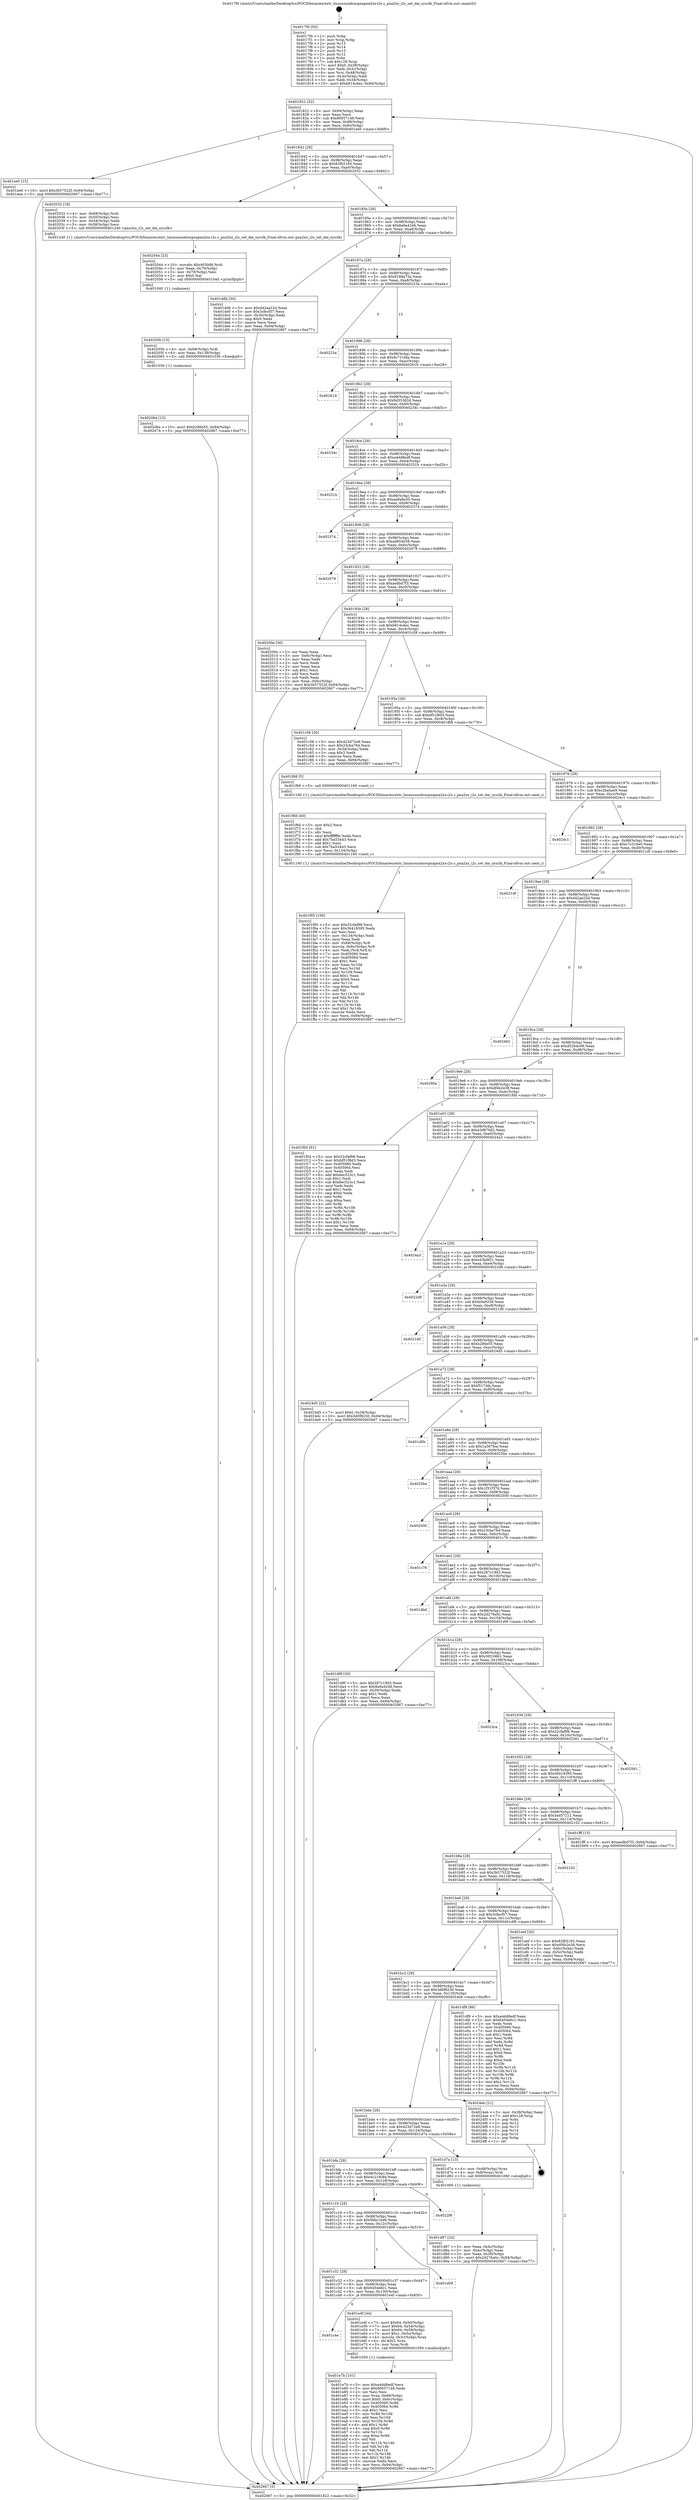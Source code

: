 digraph "0x4017f0" {
  label = "0x4017f0 (/mnt/c/Users/mathe/Desktop/tcc/POCII/binaries/extr_linuxsoundsocpxapxa2xx-i2s.c_pxa2xx_i2s_set_dai_sysclk_Final-ollvm.out::main(0))"
  labelloc = "t"
  node[shape=record]

  Entry [label="",width=0.3,height=0.3,shape=circle,fillcolor=black,style=filled]
  "0x401822" [label="{
     0x401822 [32]\l
     | [instrs]\l
     &nbsp;&nbsp;0x401822 \<+6\>: mov -0x94(%rbp),%eax\l
     &nbsp;&nbsp;0x401828 \<+2\>: mov %eax,%ecx\l
     &nbsp;&nbsp;0x40182a \<+6\>: sub $0x80057148,%ecx\l
     &nbsp;&nbsp;0x401830 \<+6\>: mov %eax,-0x98(%rbp)\l
     &nbsp;&nbsp;0x401836 \<+6\>: mov %ecx,-0x9c(%rbp)\l
     &nbsp;&nbsp;0x40183c \<+6\>: je 0000000000401ee0 \<main+0x6f0\>\l
  }"]
  "0x401ee0" [label="{
     0x401ee0 [15]\l
     | [instrs]\l
     &nbsp;&nbsp;0x401ee0 \<+10\>: movl $0x3b57522f,-0x94(%rbp)\l
     &nbsp;&nbsp;0x401eea \<+5\>: jmp 0000000000402667 \<main+0xe77\>\l
  }"]
  "0x401842" [label="{
     0x401842 [28]\l
     | [instrs]\l
     &nbsp;&nbsp;0x401842 \<+5\>: jmp 0000000000401847 \<main+0x57\>\l
     &nbsp;&nbsp;0x401847 \<+6\>: mov -0x98(%rbp),%eax\l
     &nbsp;&nbsp;0x40184d \<+5\>: sub $0x82fb5165,%eax\l
     &nbsp;&nbsp;0x401852 \<+6\>: mov %eax,-0xa0(%rbp)\l
     &nbsp;&nbsp;0x401858 \<+6\>: je 0000000000402032 \<main+0x842\>\l
  }"]
  Exit [label="",width=0.3,height=0.3,shape=circle,fillcolor=black,style=filled,peripheries=2]
  "0x402032" [label="{
     0x402032 [18]\l
     | [instrs]\l
     &nbsp;&nbsp;0x402032 \<+4\>: mov -0x68(%rbp),%rdi\l
     &nbsp;&nbsp;0x402036 \<+3\>: mov -0x50(%rbp),%esi\l
     &nbsp;&nbsp;0x402039 \<+3\>: mov -0x54(%rbp),%edx\l
     &nbsp;&nbsp;0x40203c \<+3\>: mov -0x58(%rbp),%ecx\l
     &nbsp;&nbsp;0x40203f \<+5\>: call 0000000000401240 \<pxa2xx_i2s_set_dai_sysclk\>\l
     | [calls]\l
     &nbsp;&nbsp;0x401240 \{1\} (/mnt/c/Users/mathe/Desktop/tcc/POCII/binaries/extr_linuxsoundsocpxapxa2xx-i2s.c_pxa2xx_i2s_set_dai_sysclk_Final-ollvm.out::pxa2xx_i2s_set_dai_sysclk)\l
  }"]
  "0x40185e" [label="{
     0x40185e [28]\l
     | [instrs]\l
     &nbsp;&nbsp;0x40185e \<+5\>: jmp 0000000000401863 \<main+0x73\>\l
     &nbsp;&nbsp;0x401863 \<+6\>: mov -0x98(%rbp),%eax\l
     &nbsp;&nbsp;0x401869 \<+5\>: sub $0x8a9a4246,%eax\l
     &nbsp;&nbsp;0x40186e \<+6\>: mov %eax,-0xa4(%rbp)\l
     &nbsp;&nbsp;0x401874 \<+6\>: je 0000000000401ddb \<main+0x5eb\>\l
  }"]
  "0x40206a" [label="{
     0x40206a [15]\l
     | [instrs]\l
     &nbsp;&nbsp;0x40206a \<+10\>: movl $0xb286e55,-0x94(%rbp)\l
     &nbsp;&nbsp;0x402074 \<+5\>: jmp 0000000000402667 \<main+0xe77\>\l
  }"]
  "0x401ddb" [label="{
     0x401ddb [30]\l
     | [instrs]\l
     &nbsp;&nbsp;0x401ddb \<+5\>: mov $0xd42aa22d,%eax\l
     &nbsp;&nbsp;0x401de0 \<+5\>: mov $0x3cfecf57,%ecx\l
     &nbsp;&nbsp;0x401de5 \<+3\>: mov -0x30(%rbp),%edx\l
     &nbsp;&nbsp;0x401de8 \<+3\>: cmp $0x0,%edx\l
     &nbsp;&nbsp;0x401deb \<+3\>: cmove %ecx,%eax\l
     &nbsp;&nbsp;0x401dee \<+6\>: mov %eax,-0x94(%rbp)\l
     &nbsp;&nbsp;0x401df4 \<+5\>: jmp 0000000000402667 \<main+0xe77\>\l
  }"]
  "0x40187a" [label="{
     0x40187a [28]\l
     | [instrs]\l
     &nbsp;&nbsp;0x40187a \<+5\>: jmp 000000000040187f \<main+0x8f\>\l
     &nbsp;&nbsp;0x40187f \<+6\>: mov -0x98(%rbp),%eax\l
     &nbsp;&nbsp;0x401885 \<+5\>: sub $0x9188a73a,%eax\l
     &nbsp;&nbsp;0x40188a \<+6\>: mov %eax,-0xa8(%rbp)\l
     &nbsp;&nbsp;0x401890 \<+6\>: je 000000000040223a \<main+0xa4a\>\l
  }"]
  "0x40205b" [label="{
     0x40205b [15]\l
     | [instrs]\l
     &nbsp;&nbsp;0x40205b \<+4\>: mov -0x68(%rbp),%rdi\l
     &nbsp;&nbsp;0x40205f \<+6\>: mov %eax,-0x138(%rbp)\l
     &nbsp;&nbsp;0x402065 \<+5\>: call 0000000000401030 \<free@plt\>\l
     | [calls]\l
     &nbsp;&nbsp;0x401030 \{1\} (unknown)\l
  }"]
  "0x40223a" [label="{
     0x40223a\l
  }", style=dashed]
  "0x401896" [label="{
     0x401896 [28]\l
     | [instrs]\l
     &nbsp;&nbsp;0x401896 \<+5\>: jmp 000000000040189b \<main+0xab\>\l
     &nbsp;&nbsp;0x40189b \<+6\>: mov -0x98(%rbp),%eax\l
     &nbsp;&nbsp;0x4018a1 \<+5\>: sub $0x9c731fda,%eax\l
     &nbsp;&nbsp;0x4018a6 \<+6\>: mov %eax,-0xac(%rbp)\l
     &nbsp;&nbsp;0x4018ac \<+6\>: je 0000000000402619 \<main+0xe29\>\l
  }"]
  "0x402044" [label="{
     0x402044 [23]\l
     | [instrs]\l
     &nbsp;&nbsp;0x402044 \<+10\>: movabs $0x4030d6,%rdi\l
     &nbsp;&nbsp;0x40204e \<+3\>: mov %eax,-0x70(%rbp)\l
     &nbsp;&nbsp;0x402051 \<+3\>: mov -0x70(%rbp),%esi\l
     &nbsp;&nbsp;0x402054 \<+2\>: mov $0x0,%al\l
     &nbsp;&nbsp;0x402056 \<+5\>: call 0000000000401040 \<printf@plt\>\l
     | [calls]\l
     &nbsp;&nbsp;0x401040 \{1\} (unknown)\l
  }"]
  "0x402619" [label="{
     0x402619\l
  }", style=dashed]
  "0x4018b2" [label="{
     0x4018b2 [28]\l
     | [instrs]\l
     &nbsp;&nbsp;0x4018b2 \<+5\>: jmp 00000000004018b7 \<main+0xc7\>\l
     &nbsp;&nbsp;0x4018b7 \<+6\>: mov -0x98(%rbp),%eax\l
     &nbsp;&nbsp;0x4018bd \<+5\>: sub $0x9d35362d,%eax\l
     &nbsp;&nbsp;0x4018c2 \<+6\>: mov %eax,-0xb0(%rbp)\l
     &nbsp;&nbsp;0x4018c8 \<+6\>: je 000000000040234c \<main+0xb5c\>\l
  }"]
  "0x401f95" [label="{
     0x401f95 [106]\l
     | [instrs]\l
     &nbsp;&nbsp;0x401f95 \<+5\>: mov $0x32cfaf98,%ecx\l
     &nbsp;&nbsp;0x401f9a \<+5\>: mov $0x36418395,%edx\l
     &nbsp;&nbsp;0x401f9f \<+2\>: xor %esi,%esi\l
     &nbsp;&nbsp;0x401fa1 \<+6\>: mov -0x134(%rbp),%edi\l
     &nbsp;&nbsp;0x401fa7 \<+3\>: imul %eax,%edi\l
     &nbsp;&nbsp;0x401faa \<+4\>: mov -0x68(%rbp),%r8\l
     &nbsp;&nbsp;0x401fae \<+4\>: movslq -0x6c(%rbp),%r9\l
     &nbsp;&nbsp;0x401fb2 \<+4\>: mov %edi,(%r8,%r9,4)\l
     &nbsp;&nbsp;0x401fb6 \<+7\>: mov 0x405060,%eax\l
     &nbsp;&nbsp;0x401fbd \<+7\>: mov 0x405064,%edi\l
     &nbsp;&nbsp;0x401fc4 \<+3\>: sub $0x1,%esi\l
     &nbsp;&nbsp;0x401fc7 \<+3\>: mov %eax,%r10d\l
     &nbsp;&nbsp;0x401fca \<+3\>: add %esi,%r10d\l
     &nbsp;&nbsp;0x401fcd \<+4\>: imul %r10d,%eax\l
     &nbsp;&nbsp;0x401fd1 \<+3\>: and $0x1,%eax\l
     &nbsp;&nbsp;0x401fd4 \<+3\>: cmp $0x0,%eax\l
     &nbsp;&nbsp;0x401fd7 \<+4\>: sete %r11b\l
     &nbsp;&nbsp;0x401fdb \<+3\>: cmp $0xa,%edi\l
     &nbsp;&nbsp;0x401fde \<+3\>: setl %bl\l
     &nbsp;&nbsp;0x401fe1 \<+3\>: mov %r11b,%r14b\l
     &nbsp;&nbsp;0x401fe4 \<+3\>: and %bl,%r14b\l
     &nbsp;&nbsp;0x401fe7 \<+3\>: xor %bl,%r11b\l
     &nbsp;&nbsp;0x401fea \<+3\>: or %r11b,%r14b\l
     &nbsp;&nbsp;0x401fed \<+4\>: test $0x1,%r14b\l
     &nbsp;&nbsp;0x401ff1 \<+3\>: cmovne %edx,%ecx\l
     &nbsp;&nbsp;0x401ff4 \<+6\>: mov %ecx,-0x94(%rbp)\l
     &nbsp;&nbsp;0x401ffa \<+5\>: jmp 0000000000402667 \<main+0xe77\>\l
  }"]
  "0x40234c" [label="{
     0x40234c\l
  }", style=dashed]
  "0x4018ce" [label="{
     0x4018ce [28]\l
     | [instrs]\l
     &nbsp;&nbsp;0x4018ce \<+5\>: jmp 00000000004018d3 \<main+0xe3\>\l
     &nbsp;&nbsp;0x4018d3 \<+6\>: mov -0x98(%rbp),%eax\l
     &nbsp;&nbsp;0x4018d9 \<+5\>: sub $0xa4dd8edf,%eax\l
     &nbsp;&nbsp;0x4018de \<+6\>: mov %eax,-0xb4(%rbp)\l
     &nbsp;&nbsp;0x4018e4 \<+6\>: je 000000000040251b \<main+0xd2b\>\l
  }"]
  "0x401f6d" [label="{
     0x401f6d [40]\l
     | [instrs]\l
     &nbsp;&nbsp;0x401f6d \<+5\>: mov $0x2,%ecx\l
     &nbsp;&nbsp;0x401f72 \<+1\>: cltd\l
     &nbsp;&nbsp;0x401f73 \<+2\>: idiv %ecx\l
     &nbsp;&nbsp;0x401f75 \<+6\>: imul $0xfffffffe,%edx,%ecx\l
     &nbsp;&nbsp;0x401f7b \<+6\>: add $0x7ba53443,%ecx\l
     &nbsp;&nbsp;0x401f81 \<+3\>: add $0x1,%ecx\l
     &nbsp;&nbsp;0x401f84 \<+6\>: sub $0x7ba53443,%ecx\l
     &nbsp;&nbsp;0x401f8a \<+6\>: mov %ecx,-0x134(%rbp)\l
     &nbsp;&nbsp;0x401f90 \<+5\>: call 0000000000401160 \<next_i\>\l
     | [calls]\l
     &nbsp;&nbsp;0x401160 \{1\} (/mnt/c/Users/mathe/Desktop/tcc/POCII/binaries/extr_linuxsoundsocpxapxa2xx-i2s.c_pxa2xx_i2s_set_dai_sysclk_Final-ollvm.out::next_i)\l
  }"]
  "0x40251b" [label="{
     0x40251b\l
  }", style=dashed]
  "0x4018ea" [label="{
     0x4018ea [28]\l
     | [instrs]\l
     &nbsp;&nbsp;0x4018ea \<+5\>: jmp 00000000004018ef \<main+0xff\>\l
     &nbsp;&nbsp;0x4018ef \<+6\>: mov -0x98(%rbp),%eax\l
     &nbsp;&nbsp;0x4018f5 \<+5\>: sub $0xaa9a8a30,%eax\l
     &nbsp;&nbsp;0x4018fa \<+6\>: mov %eax,-0xb8(%rbp)\l
     &nbsp;&nbsp;0x401900 \<+6\>: je 0000000000402374 \<main+0xb84\>\l
  }"]
  "0x401e7b" [label="{
     0x401e7b [101]\l
     | [instrs]\l
     &nbsp;&nbsp;0x401e7b \<+5\>: mov $0xa4dd8edf,%ecx\l
     &nbsp;&nbsp;0x401e80 \<+5\>: mov $0x80057148,%edx\l
     &nbsp;&nbsp;0x401e85 \<+2\>: xor %esi,%esi\l
     &nbsp;&nbsp;0x401e87 \<+4\>: mov %rax,-0x68(%rbp)\l
     &nbsp;&nbsp;0x401e8b \<+7\>: movl $0x0,-0x6c(%rbp)\l
     &nbsp;&nbsp;0x401e92 \<+8\>: mov 0x405060,%r8d\l
     &nbsp;&nbsp;0x401e9a \<+8\>: mov 0x405064,%r9d\l
     &nbsp;&nbsp;0x401ea2 \<+3\>: sub $0x1,%esi\l
     &nbsp;&nbsp;0x401ea5 \<+3\>: mov %r8d,%r10d\l
     &nbsp;&nbsp;0x401ea8 \<+3\>: add %esi,%r10d\l
     &nbsp;&nbsp;0x401eab \<+4\>: imul %r10d,%r8d\l
     &nbsp;&nbsp;0x401eaf \<+4\>: and $0x1,%r8d\l
     &nbsp;&nbsp;0x401eb3 \<+4\>: cmp $0x0,%r8d\l
     &nbsp;&nbsp;0x401eb7 \<+4\>: sete %r11b\l
     &nbsp;&nbsp;0x401ebb \<+4\>: cmp $0xa,%r9d\l
     &nbsp;&nbsp;0x401ebf \<+3\>: setl %bl\l
     &nbsp;&nbsp;0x401ec2 \<+3\>: mov %r11b,%r14b\l
     &nbsp;&nbsp;0x401ec5 \<+3\>: and %bl,%r14b\l
     &nbsp;&nbsp;0x401ec8 \<+3\>: xor %bl,%r11b\l
     &nbsp;&nbsp;0x401ecb \<+3\>: or %r11b,%r14b\l
     &nbsp;&nbsp;0x401ece \<+4\>: test $0x1,%r14b\l
     &nbsp;&nbsp;0x401ed2 \<+3\>: cmovne %edx,%ecx\l
     &nbsp;&nbsp;0x401ed5 \<+6\>: mov %ecx,-0x94(%rbp)\l
     &nbsp;&nbsp;0x401edb \<+5\>: jmp 0000000000402667 \<main+0xe77\>\l
  }"]
  "0x402374" [label="{
     0x402374\l
  }", style=dashed]
  "0x401906" [label="{
     0x401906 [28]\l
     | [instrs]\l
     &nbsp;&nbsp;0x401906 \<+5\>: jmp 000000000040190b \<main+0x11b\>\l
     &nbsp;&nbsp;0x40190b \<+6\>: mov -0x98(%rbp),%eax\l
     &nbsp;&nbsp;0x401911 \<+5\>: sub $0xad854b38,%eax\l
     &nbsp;&nbsp;0x401916 \<+6\>: mov %eax,-0xbc(%rbp)\l
     &nbsp;&nbsp;0x40191c \<+6\>: je 0000000000402079 \<main+0x889\>\l
  }"]
  "0x401c4e" [label="{
     0x401c4e\l
  }", style=dashed]
  "0x402079" [label="{
     0x402079\l
  }", style=dashed]
  "0x401922" [label="{
     0x401922 [28]\l
     | [instrs]\l
     &nbsp;&nbsp;0x401922 \<+5\>: jmp 0000000000401927 \<main+0x137\>\l
     &nbsp;&nbsp;0x401927 \<+6\>: mov -0x98(%rbp),%eax\l
     &nbsp;&nbsp;0x40192d \<+5\>: sub $0xaedbd7f3,%eax\l
     &nbsp;&nbsp;0x401932 \<+6\>: mov %eax,-0xc0(%rbp)\l
     &nbsp;&nbsp;0x401938 \<+6\>: je 000000000040200e \<main+0x81e\>\l
  }"]
  "0x401e4f" [label="{
     0x401e4f [44]\l
     | [instrs]\l
     &nbsp;&nbsp;0x401e4f \<+7\>: movl $0x64,-0x50(%rbp)\l
     &nbsp;&nbsp;0x401e56 \<+7\>: movl $0x64,-0x54(%rbp)\l
     &nbsp;&nbsp;0x401e5d \<+7\>: movl $0x64,-0x58(%rbp)\l
     &nbsp;&nbsp;0x401e64 \<+7\>: movl $0x1,-0x5c(%rbp)\l
     &nbsp;&nbsp;0x401e6b \<+4\>: movslq -0x5c(%rbp),%rax\l
     &nbsp;&nbsp;0x401e6f \<+4\>: shl $0x2,%rax\l
     &nbsp;&nbsp;0x401e73 \<+3\>: mov %rax,%rdi\l
     &nbsp;&nbsp;0x401e76 \<+5\>: call 0000000000401050 \<malloc@plt\>\l
     | [calls]\l
     &nbsp;&nbsp;0x401050 \{1\} (unknown)\l
  }"]
  "0x40200e" [label="{
     0x40200e [36]\l
     | [instrs]\l
     &nbsp;&nbsp;0x40200e \<+2\>: xor %eax,%eax\l
     &nbsp;&nbsp;0x402010 \<+3\>: mov -0x6c(%rbp),%ecx\l
     &nbsp;&nbsp;0x402013 \<+2\>: mov %eax,%edx\l
     &nbsp;&nbsp;0x402015 \<+2\>: sub %ecx,%edx\l
     &nbsp;&nbsp;0x402017 \<+2\>: mov %eax,%ecx\l
     &nbsp;&nbsp;0x402019 \<+3\>: sub $0x1,%ecx\l
     &nbsp;&nbsp;0x40201c \<+2\>: add %ecx,%edx\l
     &nbsp;&nbsp;0x40201e \<+2\>: sub %edx,%eax\l
     &nbsp;&nbsp;0x402020 \<+3\>: mov %eax,-0x6c(%rbp)\l
     &nbsp;&nbsp;0x402023 \<+10\>: movl $0x3b57522f,-0x94(%rbp)\l
     &nbsp;&nbsp;0x40202d \<+5\>: jmp 0000000000402667 \<main+0xe77\>\l
  }"]
  "0x40193e" [label="{
     0x40193e [28]\l
     | [instrs]\l
     &nbsp;&nbsp;0x40193e \<+5\>: jmp 0000000000401943 \<main+0x153\>\l
     &nbsp;&nbsp;0x401943 \<+6\>: mov -0x98(%rbp),%eax\l
     &nbsp;&nbsp;0x401949 \<+5\>: sub $0xb814cdec,%eax\l
     &nbsp;&nbsp;0x40194e \<+6\>: mov %eax,-0xc4(%rbp)\l
     &nbsp;&nbsp;0x401954 \<+6\>: je 0000000000401c58 \<main+0x468\>\l
  }"]
  "0x401c32" [label="{
     0x401c32 [28]\l
     | [instrs]\l
     &nbsp;&nbsp;0x401c32 \<+5\>: jmp 0000000000401c37 \<main+0x447\>\l
     &nbsp;&nbsp;0x401c37 \<+6\>: mov -0x98(%rbp),%eax\l
     &nbsp;&nbsp;0x401c3d \<+5\>: sub $0x6454e6c1,%eax\l
     &nbsp;&nbsp;0x401c42 \<+6\>: mov %eax,-0x130(%rbp)\l
     &nbsp;&nbsp;0x401c48 \<+6\>: je 0000000000401e4f \<main+0x65f\>\l
  }"]
  "0x401c58" [label="{
     0x401c58 [30]\l
     | [instrs]\l
     &nbsp;&nbsp;0x401c58 \<+5\>: mov $0x423d72e8,%eax\l
     &nbsp;&nbsp;0x401c5d \<+5\>: mov $0x23cba764,%ecx\l
     &nbsp;&nbsp;0x401c62 \<+3\>: mov -0x34(%rbp),%edx\l
     &nbsp;&nbsp;0x401c65 \<+3\>: cmp $0x2,%edx\l
     &nbsp;&nbsp;0x401c68 \<+3\>: cmovne %ecx,%eax\l
     &nbsp;&nbsp;0x401c6b \<+6\>: mov %eax,-0x94(%rbp)\l
     &nbsp;&nbsp;0x401c71 \<+5\>: jmp 0000000000402667 \<main+0xe77\>\l
  }"]
  "0x40195a" [label="{
     0x40195a [28]\l
     | [instrs]\l
     &nbsp;&nbsp;0x40195a \<+5\>: jmp 000000000040195f \<main+0x16f\>\l
     &nbsp;&nbsp;0x40195f \<+6\>: mov -0x98(%rbp),%eax\l
     &nbsp;&nbsp;0x401965 \<+5\>: sub $0xbf51f8d3,%eax\l
     &nbsp;&nbsp;0x40196a \<+6\>: mov %eax,-0xc8(%rbp)\l
     &nbsp;&nbsp;0x401970 \<+6\>: je 0000000000401f68 \<main+0x778\>\l
  }"]
  "0x402667" [label="{
     0x402667 [5]\l
     | [instrs]\l
     &nbsp;&nbsp;0x402667 \<+5\>: jmp 0000000000401822 \<main+0x32\>\l
  }"]
  "0x4017f0" [label="{
     0x4017f0 [50]\l
     | [instrs]\l
     &nbsp;&nbsp;0x4017f0 \<+1\>: push %rbp\l
     &nbsp;&nbsp;0x4017f1 \<+3\>: mov %rsp,%rbp\l
     &nbsp;&nbsp;0x4017f4 \<+2\>: push %r15\l
     &nbsp;&nbsp;0x4017f6 \<+2\>: push %r14\l
     &nbsp;&nbsp;0x4017f8 \<+2\>: push %r13\l
     &nbsp;&nbsp;0x4017fa \<+2\>: push %r12\l
     &nbsp;&nbsp;0x4017fc \<+1\>: push %rbx\l
     &nbsp;&nbsp;0x4017fd \<+7\>: sub $0x128,%rsp\l
     &nbsp;&nbsp;0x401804 \<+7\>: movl $0x0,-0x38(%rbp)\l
     &nbsp;&nbsp;0x40180b \<+3\>: mov %edi,-0x3c(%rbp)\l
     &nbsp;&nbsp;0x40180e \<+4\>: mov %rsi,-0x48(%rbp)\l
     &nbsp;&nbsp;0x401812 \<+3\>: mov -0x3c(%rbp),%edi\l
     &nbsp;&nbsp;0x401815 \<+3\>: mov %edi,-0x34(%rbp)\l
     &nbsp;&nbsp;0x401818 \<+10\>: movl $0xb814cdec,-0x94(%rbp)\l
  }"]
  "0x401d09" [label="{
     0x401d09\l
  }", style=dashed]
  "0x401f68" [label="{
     0x401f68 [5]\l
     | [instrs]\l
     &nbsp;&nbsp;0x401f68 \<+5\>: call 0000000000401160 \<next_i\>\l
     | [calls]\l
     &nbsp;&nbsp;0x401160 \{1\} (/mnt/c/Users/mathe/Desktop/tcc/POCII/binaries/extr_linuxsoundsocpxapxa2xx-i2s.c_pxa2xx_i2s_set_dai_sysclk_Final-ollvm.out::next_i)\l
  }"]
  "0x401976" [label="{
     0x401976 [28]\l
     | [instrs]\l
     &nbsp;&nbsp;0x401976 \<+5\>: jmp 000000000040197b \<main+0x18b\>\l
     &nbsp;&nbsp;0x40197b \<+6\>: mov -0x98(%rbp),%eax\l
     &nbsp;&nbsp;0x401981 \<+5\>: sub $0xc2ba5ae9,%eax\l
     &nbsp;&nbsp;0x401986 \<+6\>: mov %eax,-0xcc(%rbp)\l
     &nbsp;&nbsp;0x40198c \<+6\>: je 00000000004024c1 \<main+0xcd1\>\l
  }"]
  "0x401c16" [label="{
     0x401c16 [28]\l
     | [instrs]\l
     &nbsp;&nbsp;0x401c16 \<+5\>: jmp 0000000000401c1b \<main+0x42b\>\l
     &nbsp;&nbsp;0x401c1b \<+6\>: mov -0x98(%rbp),%eax\l
     &nbsp;&nbsp;0x401c21 \<+5\>: sub $0x5bbc1be6,%eax\l
     &nbsp;&nbsp;0x401c26 \<+6\>: mov %eax,-0x12c(%rbp)\l
     &nbsp;&nbsp;0x401c2c \<+6\>: je 0000000000401d09 \<main+0x519\>\l
  }"]
  "0x4024c1" [label="{
     0x4024c1\l
  }", style=dashed]
  "0x401992" [label="{
     0x401992 [28]\l
     | [instrs]\l
     &nbsp;&nbsp;0x401992 \<+5\>: jmp 0000000000401997 \<main+0x1a7\>\l
     &nbsp;&nbsp;0x401997 \<+6\>: mov -0x98(%rbp),%eax\l
     &nbsp;&nbsp;0x40199d \<+5\>: sub $0xc7c316e0,%eax\l
     &nbsp;&nbsp;0x4019a2 \<+6\>: mov %eax,-0xd0(%rbp)\l
     &nbsp;&nbsp;0x4019a8 \<+6\>: je 00000000004021df \<main+0x9ef\>\l
  }"]
  "0x4022f6" [label="{
     0x4022f6\l
  }", style=dashed]
  "0x4021df" [label="{
     0x4021df\l
  }", style=dashed]
  "0x4019ae" [label="{
     0x4019ae [28]\l
     | [instrs]\l
     &nbsp;&nbsp;0x4019ae \<+5\>: jmp 00000000004019b3 \<main+0x1c3\>\l
     &nbsp;&nbsp;0x4019b3 \<+6\>: mov -0x98(%rbp),%eax\l
     &nbsp;&nbsp;0x4019b9 \<+5\>: sub $0xd42aa22d,%eax\l
     &nbsp;&nbsp;0x4019be \<+6\>: mov %eax,-0xd4(%rbp)\l
     &nbsp;&nbsp;0x4019c4 \<+6\>: je 00000000004024b2 \<main+0xcc2\>\l
  }"]
  "0x401d87" [label="{
     0x401d87 [24]\l
     | [instrs]\l
     &nbsp;&nbsp;0x401d87 \<+3\>: mov %eax,-0x4c(%rbp)\l
     &nbsp;&nbsp;0x401d8a \<+3\>: mov -0x4c(%rbp),%eax\l
     &nbsp;&nbsp;0x401d8d \<+3\>: mov %eax,-0x30(%rbp)\l
     &nbsp;&nbsp;0x401d90 \<+10\>: movl $0x2d276a0c,-0x94(%rbp)\l
     &nbsp;&nbsp;0x401d9a \<+5\>: jmp 0000000000402667 \<main+0xe77\>\l
  }"]
  "0x4024b2" [label="{
     0x4024b2\l
  }", style=dashed]
  "0x4019ca" [label="{
     0x4019ca [28]\l
     | [instrs]\l
     &nbsp;&nbsp;0x4019ca \<+5\>: jmp 00000000004019cf \<main+0x1df\>\l
     &nbsp;&nbsp;0x4019cf \<+6\>: mov -0x98(%rbp),%eax\l
     &nbsp;&nbsp;0x4019d5 \<+5\>: sub $0xd52b4c08,%eax\l
     &nbsp;&nbsp;0x4019da \<+6\>: mov %eax,-0xd8(%rbp)\l
     &nbsp;&nbsp;0x4019e0 \<+6\>: je 000000000040260a \<main+0xe1a\>\l
  }"]
  "0x401bfa" [label="{
     0x401bfa [28]\l
     | [instrs]\l
     &nbsp;&nbsp;0x401bfa \<+5\>: jmp 0000000000401bff \<main+0x40f\>\l
     &nbsp;&nbsp;0x401bff \<+6\>: mov -0x98(%rbp),%eax\l
     &nbsp;&nbsp;0x401c05 \<+5\>: sub $0x4c219c8d,%eax\l
     &nbsp;&nbsp;0x401c0a \<+6\>: mov %eax,-0x128(%rbp)\l
     &nbsp;&nbsp;0x401c10 \<+6\>: je 00000000004022f6 \<main+0xb06\>\l
  }"]
  "0x40260a" [label="{
     0x40260a\l
  }", style=dashed]
  "0x4019e6" [label="{
     0x4019e6 [28]\l
     | [instrs]\l
     &nbsp;&nbsp;0x4019e6 \<+5\>: jmp 00000000004019eb \<main+0x1fb\>\l
     &nbsp;&nbsp;0x4019eb \<+6\>: mov -0x98(%rbp),%eax\l
     &nbsp;&nbsp;0x4019f1 \<+5\>: sub $0xdf4b2e38,%eax\l
     &nbsp;&nbsp;0x4019f6 \<+6\>: mov %eax,-0xdc(%rbp)\l
     &nbsp;&nbsp;0x4019fc \<+6\>: je 0000000000401f0d \<main+0x71d\>\l
  }"]
  "0x401d7a" [label="{
     0x401d7a [13]\l
     | [instrs]\l
     &nbsp;&nbsp;0x401d7a \<+4\>: mov -0x48(%rbp),%rax\l
     &nbsp;&nbsp;0x401d7e \<+4\>: mov 0x8(%rax),%rdi\l
     &nbsp;&nbsp;0x401d82 \<+5\>: call 0000000000401060 \<atoi@plt\>\l
     | [calls]\l
     &nbsp;&nbsp;0x401060 \{1\} (unknown)\l
  }"]
  "0x401f0d" [label="{
     0x401f0d [91]\l
     | [instrs]\l
     &nbsp;&nbsp;0x401f0d \<+5\>: mov $0x32cfaf98,%eax\l
     &nbsp;&nbsp;0x401f12 \<+5\>: mov $0xbf51f8d3,%ecx\l
     &nbsp;&nbsp;0x401f17 \<+7\>: mov 0x405060,%edx\l
     &nbsp;&nbsp;0x401f1e \<+7\>: mov 0x405064,%esi\l
     &nbsp;&nbsp;0x401f25 \<+2\>: mov %edx,%edi\l
     &nbsp;&nbsp;0x401f27 \<+6\>: add $0x6ec523c1,%edi\l
     &nbsp;&nbsp;0x401f2d \<+3\>: sub $0x1,%edi\l
     &nbsp;&nbsp;0x401f30 \<+6\>: sub $0x6ec523c1,%edi\l
     &nbsp;&nbsp;0x401f36 \<+3\>: imul %edi,%edx\l
     &nbsp;&nbsp;0x401f39 \<+3\>: and $0x1,%edx\l
     &nbsp;&nbsp;0x401f3c \<+3\>: cmp $0x0,%edx\l
     &nbsp;&nbsp;0x401f3f \<+4\>: sete %r8b\l
     &nbsp;&nbsp;0x401f43 \<+3\>: cmp $0xa,%esi\l
     &nbsp;&nbsp;0x401f46 \<+4\>: setl %r9b\l
     &nbsp;&nbsp;0x401f4a \<+3\>: mov %r8b,%r10b\l
     &nbsp;&nbsp;0x401f4d \<+3\>: and %r9b,%r10b\l
     &nbsp;&nbsp;0x401f50 \<+3\>: xor %r9b,%r8b\l
     &nbsp;&nbsp;0x401f53 \<+3\>: or %r8b,%r10b\l
     &nbsp;&nbsp;0x401f56 \<+4\>: test $0x1,%r10b\l
     &nbsp;&nbsp;0x401f5a \<+3\>: cmovne %ecx,%eax\l
     &nbsp;&nbsp;0x401f5d \<+6\>: mov %eax,-0x94(%rbp)\l
     &nbsp;&nbsp;0x401f63 \<+5\>: jmp 0000000000402667 \<main+0xe77\>\l
  }"]
  "0x401a02" [label="{
     0x401a02 [28]\l
     | [instrs]\l
     &nbsp;&nbsp;0x401a02 \<+5\>: jmp 0000000000401a07 \<main+0x217\>\l
     &nbsp;&nbsp;0x401a07 \<+6\>: mov -0x98(%rbp),%eax\l
     &nbsp;&nbsp;0x401a0d \<+5\>: sub $0xe3d876d2,%eax\l
     &nbsp;&nbsp;0x401a12 \<+6\>: mov %eax,-0xe0(%rbp)\l
     &nbsp;&nbsp;0x401a18 \<+6\>: je 00000000004024a3 \<main+0xcb3\>\l
  }"]
  "0x401bde" [label="{
     0x401bde [28]\l
     | [instrs]\l
     &nbsp;&nbsp;0x401bde \<+5\>: jmp 0000000000401be3 \<main+0x3f3\>\l
     &nbsp;&nbsp;0x401be3 \<+6\>: mov -0x98(%rbp),%eax\l
     &nbsp;&nbsp;0x401be9 \<+5\>: sub $0x423d72e8,%eax\l
     &nbsp;&nbsp;0x401bee \<+6\>: mov %eax,-0x124(%rbp)\l
     &nbsp;&nbsp;0x401bf4 \<+6\>: je 0000000000401d7a \<main+0x58a\>\l
  }"]
  "0x4024a3" [label="{
     0x4024a3\l
  }", style=dashed]
  "0x401a1e" [label="{
     0x401a1e [28]\l
     | [instrs]\l
     &nbsp;&nbsp;0x401a1e \<+5\>: jmp 0000000000401a23 \<main+0x233\>\l
     &nbsp;&nbsp;0x401a23 \<+6\>: mov -0x98(%rbp),%eax\l
     &nbsp;&nbsp;0x401a29 \<+5\>: sub $0xe43b9f21,%eax\l
     &nbsp;&nbsp;0x401a2e \<+6\>: mov %eax,-0xe4(%rbp)\l
     &nbsp;&nbsp;0x401a34 \<+6\>: je 00000000004022d8 \<main+0xae8\>\l
  }"]
  "0x4024eb" [label="{
     0x4024eb [21]\l
     | [instrs]\l
     &nbsp;&nbsp;0x4024eb \<+3\>: mov -0x38(%rbp),%eax\l
     &nbsp;&nbsp;0x4024ee \<+7\>: add $0x128,%rsp\l
     &nbsp;&nbsp;0x4024f5 \<+1\>: pop %rbx\l
     &nbsp;&nbsp;0x4024f6 \<+2\>: pop %r12\l
     &nbsp;&nbsp;0x4024f8 \<+2\>: pop %r13\l
     &nbsp;&nbsp;0x4024fa \<+2\>: pop %r14\l
     &nbsp;&nbsp;0x4024fc \<+2\>: pop %r15\l
     &nbsp;&nbsp;0x4024fe \<+1\>: pop %rbp\l
     &nbsp;&nbsp;0x4024ff \<+1\>: ret\l
  }"]
  "0x4022d8" [label="{
     0x4022d8\l
  }", style=dashed]
  "0x401a3a" [label="{
     0x401a3a [28]\l
     | [instrs]\l
     &nbsp;&nbsp;0x401a3a \<+5\>: jmp 0000000000401a3f \<main+0x24f\>\l
     &nbsp;&nbsp;0x401a3f \<+6\>: mov -0x98(%rbp),%eax\l
     &nbsp;&nbsp;0x401a45 \<+5\>: sub $0xb0a9258,%eax\l
     &nbsp;&nbsp;0x401a4a \<+6\>: mov %eax,-0xe8(%rbp)\l
     &nbsp;&nbsp;0x401a50 \<+6\>: je 00000000004021d0 \<main+0x9e0\>\l
  }"]
  "0x401bc2" [label="{
     0x401bc2 [28]\l
     | [instrs]\l
     &nbsp;&nbsp;0x401bc2 \<+5\>: jmp 0000000000401bc7 \<main+0x3d7\>\l
     &nbsp;&nbsp;0x401bc7 \<+6\>: mov -0x98(%rbp),%eax\l
     &nbsp;&nbsp;0x401bcd \<+5\>: sub $0x3d0f8230,%eax\l
     &nbsp;&nbsp;0x401bd2 \<+6\>: mov %eax,-0x120(%rbp)\l
     &nbsp;&nbsp;0x401bd8 \<+6\>: je 00000000004024eb \<main+0xcfb\>\l
  }"]
  "0x4021d0" [label="{
     0x4021d0\l
  }", style=dashed]
  "0x401a56" [label="{
     0x401a56 [28]\l
     | [instrs]\l
     &nbsp;&nbsp;0x401a56 \<+5\>: jmp 0000000000401a5b \<main+0x26b\>\l
     &nbsp;&nbsp;0x401a5b \<+6\>: mov -0x98(%rbp),%eax\l
     &nbsp;&nbsp;0x401a61 \<+5\>: sub $0xb286e55,%eax\l
     &nbsp;&nbsp;0x401a66 \<+6\>: mov %eax,-0xec(%rbp)\l
     &nbsp;&nbsp;0x401a6c \<+6\>: je 00000000004024d5 \<main+0xce5\>\l
  }"]
  "0x401df9" [label="{
     0x401df9 [86]\l
     | [instrs]\l
     &nbsp;&nbsp;0x401df9 \<+5\>: mov $0xa4dd8edf,%eax\l
     &nbsp;&nbsp;0x401dfe \<+5\>: mov $0x6454e6c1,%ecx\l
     &nbsp;&nbsp;0x401e03 \<+2\>: xor %edx,%edx\l
     &nbsp;&nbsp;0x401e05 \<+7\>: mov 0x405060,%esi\l
     &nbsp;&nbsp;0x401e0c \<+7\>: mov 0x405064,%edi\l
     &nbsp;&nbsp;0x401e13 \<+3\>: sub $0x1,%edx\l
     &nbsp;&nbsp;0x401e16 \<+3\>: mov %esi,%r8d\l
     &nbsp;&nbsp;0x401e19 \<+3\>: add %edx,%r8d\l
     &nbsp;&nbsp;0x401e1c \<+4\>: imul %r8d,%esi\l
     &nbsp;&nbsp;0x401e20 \<+3\>: and $0x1,%esi\l
     &nbsp;&nbsp;0x401e23 \<+3\>: cmp $0x0,%esi\l
     &nbsp;&nbsp;0x401e26 \<+4\>: sete %r9b\l
     &nbsp;&nbsp;0x401e2a \<+3\>: cmp $0xa,%edi\l
     &nbsp;&nbsp;0x401e2d \<+4\>: setl %r10b\l
     &nbsp;&nbsp;0x401e31 \<+3\>: mov %r9b,%r11b\l
     &nbsp;&nbsp;0x401e34 \<+3\>: and %r10b,%r11b\l
     &nbsp;&nbsp;0x401e37 \<+3\>: xor %r10b,%r9b\l
     &nbsp;&nbsp;0x401e3a \<+3\>: or %r9b,%r11b\l
     &nbsp;&nbsp;0x401e3d \<+4\>: test $0x1,%r11b\l
     &nbsp;&nbsp;0x401e41 \<+3\>: cmovne %ecx,%eax\l
     &nbsp;&nbsp;0x401e44 \<+6\>: mov %eax,-0x94(%rbp)\l
     &nbsp;&nbsp;0x401e4a \<+5\>: jmp 0000000000402667 \<main+0xe77\>\l
  }"]
  "0x4024d5" [label="{
     0x4024d5 [22]\l
     | [instrs]\l
     &nbsp;&nbsp;0x4024d5 \<+7\>: movl $0x0,-0x38(%rbp)\l
     &nbsp;&nbsp;0x4024dc \<+10\>: movl $0x3d0f8230,-0x94(%rbp)\l
     &nbsp;&nbsp;0x4024e6 \<+5\>: jmp 0000000000402667 \<main+0xe77\>\l
  }"]
  "0x401a72" [label="{
     0x401a72 [28]\l
     | [instrs]\l
     &nbsp;&nbsp;0x401a72 \<+5\>: jmp 0000000000401a77 \<main+0x287\>\l
     &nbsp;&nbsp;0x401a77 \<+6\>: mov -0x98(%rbp),%eax\l
     &nbsp;&nbsp;0x401a7d \<+5\>: sub $0xf5174fa,%eax\l
     &nbsp;&nbsp;0x401a82 \<+6\>: mov %eax,-0xf0(%rbp)\l
     &nbsp;&nbsp;0x401a88 \<+6\>: je 0000000000401d6b \<main+0x57b\>\l
  }"]
  "0x401ba6" [label="{
     0x401ba6 [28]\l
     | [instrs]\l
     &nbsp;&nbsp;0x401ba6 \<+5\>: jmp 0000000000401bab \<main+0x3bb\>\l
     &nbsp;&nbsp;0x401bab \<+6\>: mov -0x98(%rbp),%eax\l
     &nbsp;&nbsp;0x401bb1 \<+5\>: sub $0x3cfecf57,%eax\l
     &nbsp;&nbsp;0x401bb6 \<+6\>: mov %eax,-0x11c(%rbp)\l
     &nbsp;&nbsp;0x401bbc \<+6\>: je 0000000000401df9 \<main+0x609\>\l
  }"]
  "0x401d6b" [label="{
     0x401d6b\l
  }", style=dashed]
  "0x401a8e" [label="{
     0x401a8e [28]\l
     | [instrs]\l
     &nbsp;&nbsp;0x401a8e \<+5\>: jmp 0000000000401a93 \<main+0x2a3\>\l
     &nbsp;&nbsp;0x401a93 \<+6\>: mov -0x98(%rbp),%eax\l
     &nbsp;&nbsp;0x401a99 \<+5\>: sub $0x1a367fea,%eax\l
     &nbsp;&nbsp;0x401a9e \<+6\>: mov %eax,-0xf4(%rbp)\l
     &nbsp;&nbsp;0x401aa4 \<+6\>: je 00000000004025be \<main+0xdce\>\l
  }"]
  "0x401eef" [label="{
     0x401eef [30]\l
     | [instrs]\l
     &nbsp;&nbsp;0x401eef \<+5\>: mov $0x82fb5165,%eax\l
     &nbsp;&nbsp;0x401ef4 \<+5\>: mov $0xdf4b2e38,%ecx\l
     &nbsp;&nbsp;0x401ef9 \<+3\>: mov -0x6c(%rbp),%edx\l
     &nbsp;&nbsp;0x401efc \<+3\>: cmp -0x5c(%rbp),%edx\l
     &nbsp;&nbsp;0x401eff \<+3\>: cmovl %ecx,%eax\l
     &nbsp;&nbsp;0x401f02 \<+6\>: mov %eax,-0x94(%rbp)\l
     &nbsp;&nbsp;0x401f08 \<+5\>: jmp 0000000000402667 \<main+0xe77\>\l
  }"]
  "0x4025be" [label="{
     0x4025be\l
  }", style=dashed]
  "0x401aaa" [label="{
     0x401aaa [28]\l
     | [instrs]\l
     &nbsp;&nbsp;0x401aaa \<+5\>: jmp 0000000000401aaf \<main+0x2bf\>\l
     &nbsp;&nbsp;0x401aaf \<+6\>: mov -0x98(%rbp),%eax\l
     &nbsp;&nbsp;0x401ab5 \<+5\>: sub $0x1f31f376,%eax\l
     &nbsp;&nbsp;0x401aba \<+6\>: mov %eax,-0xf8(%rbp)\l
     &nbsp;&nbsp;0x401ac0 \<+6\>: je 0000000000402500 \<main+0xd10\>\l
  }"]
  "0x401b8a" [label="{
     0x401b8a [28]\l
     | [instrs]\l
     &nbsp;&nbsp;0x401b8a \<+5\>: jmp 0000000000401b8f \<main+0x39f\>\l
     &nbsp;&nbsp;0x401b8f \<+6\>: mov -0x98(%rbp),%eax\l
     &nbsp;&nbsp;0x401b95 \<+5\>: sub $0x3b57522f,%eax\l
     &nbsp;&nbsp;0x401b9a \<+6\>: mov %eax,-0x118(%rbp)\l
     &nbsp;&nbsp;0x401ba0 \<+6\>: je 0000000000401eef \<main+0x6ff\>\l
  }"]
  "0x402500" [label="{
     0x402500\l
  }", style=dashed]
  "0x401ac6" [label="{
     0x401ac6 [28]\l
     | [instrs]\l
     &nbsp;&nbsp;0x401ac6 \<+5\>: jmp 0000000000401acb \<main+0x2db\>\l
     &nbsp;&nbsp;0x401acb \<+6\>: mov -0x98(%rbp),%eax\l
     &nbsp;&nbsp;0x401ad1 \<+5\>: sub $0x23cba764,%eax\l
     &nbsp;&nbsp;0x401ad6 \<+6\>: mov %eax,-0xfc(%rbp)\l
     &nbsp;&nbsp;0x401adc \<+6\>: je 0000000000401c76 \<main+0x486\>\l
  }"]
  "0x402102" [label="{
     0x402102\l
  }", style=dashed]
  "0x401c76" [label="{
     0x401c76\l
  }", style=dashed]
  "0x401ae2" [label="{
     0x401ae2 [28]\l
     | [instrs]\l
     &nbsp;&nbsp;0x401ae2 \<+5\>: jmp 0000000000401ae7 \<main+0x2f7\>\l
     &nbsp;&nbsp;0x401ae7 \<+6\>: mov -0x98(%rbp),%eax\l
     &nbsp;&nbsp;0x401aed \<+5\>: sub $0x287c19d3,%eax\l
     &nbsp;&nbsp;0x401af2 \<+6\>: mov %eax,-0x100(%rbp)\l
     &nbsp;&nbsp;0x401af8 \<+6\>: je 0000000000401dbd \<main+0x5cd\>\l
  }"]
  "0x401b6e" [label="{
     0x401b6e [28]\l
     | [instrs]\l
     &nbsp;&nbsp;0x401b6e \<+5\>: jmp 0000000000401b73 \<main+0x383\>\l
     &nbsp;&nbsp;0x401b73 \<+6\>: mov -0x98(%rbp),%eax\l
     &nbsp;&nbsp;0x401b79 \<+5\>: sub $0x3ad57211,%eax\l
     &nbsp;&nbsp;0x401b7e \<+6\>: mov %eax,-0x114(%rbp)\l
     &nbsp;&nbsp;0x401b84 \<+6\>: je 0000000000402102 \<main+0x912\>\l
  }"]
  "0x401dbd" [label="{
     0x401dbd\l
  }", style=dashed]
  "0x401afe" [label="{
     0x401afe [28]\l
     | [instrs]\l
     &nbsp;&nbsp;0x401afe \<+5\>: jmp 0000000000401b03 \<main+0x313\>\l
     &nbsp;&nbsp;0x401b03 \<+6\>: mov -0x98(%rbp),%eax\l
     &nbsp;&nbsp;0x401b09 \<+5\>: sub $0x2d276a0c,%eax\l
     &nbsp;&nbsp;0x401b0e \<+6\>: mov %eax,-0x104(%rbp)\l
     &nbsp;&nbsp;0x401b14 \<+6\>: je 0000000000401d9f \<main+0x5af\>\l
  }"]
  "0x401fff" [label="{
     0x401fff [15]\l
     | [instrs]\l
     &nbsp;&nbsp;0x401fff \<+10\>: movl $0xaedbd7f3,-0x94(%rbp)\l
     &nbsp;&nbsp;0x402009 \<+5\>: jmp 0000000000402667 \<main+0xe77\>\l
  }"]
  "0x401d9f" [label="{
     0x401d9f [30]\l
     | [instrs]\l
     &nbsp;&nbsp;0x401d9f \<+5\>: mov $0x287c19d3,%eax\l
     &nbsp;&nbsp;0x401da4 \<+5\>: mov $0x8a9a4246,%ecx\l
     &nbsp;&nbsp;0x401da9 \<+3\>: mov -0x30(%rbp),%edx\l
     &nbsp;&nbsp;0x401dac \<+3\>: cmp $0x1,%edx\l
     &nbsp;&nbsp;0x401daf \<+3\>: cmovl %ecx,%eax\l
     &nbsp;&nbsp;0x401db2 \<+6\>: mov %eax,-0x94(%rbp)\l
     &nbsp;&nbsp;0x401db8 \<+5\>: jmp 0000000000402667 \<main+0xe77\>\l
  }"]
  "0x401b1a" [label="{
     0x401b1a [28]\l
     | [instrs]\l
     &nbsp;&nbsp;0x401b1a \<+5\>: jmp 0000000000401b1f \<main+0x32f\>\l
     &nbsp;&nbsp;0x401b1f \<+6\>: mov -0x98(%rbp),%eax\l
     &nbsp;&nbsp;0x401b25 \<+5\>: sub $0x30f10661,%eax\l
     &nbsp;&nbsp;0x401b2a \<+6\>: mov %eax,-0x108(%rbp)\l
     &nbsp;&nbsp;0x401b30 \<+6\>: je 00000000004023ca \<main+0xbda\>\l
  }"]
  "0x401b52" [label="{
     0x401b52 [28]\l
     | [instrs]\l
     &nbsp;&nbsp;0x401b52 \<+5\>: jmp 0000000000401b57 \<main+0x367\>\l
     &nbsp;&nbsp;0x401b57 \<+6\>: mov -0x98(%rbp),%eax\l
     &nbsp;&nbsp;0x401b5d \<+5\>: sub $0x36418395,%eax\l
     &nbsp;&nbsp;0x401b62 \<+6\>: mov %eax,-0x110(%rbp)\l
     &nbsp;&nbsp;0x401b68 \<+6\>: je 0000000000401fff \<main+0x80f\>\l
  }"]
  "0x4023ca" [label="{
     0x4023ca\l
  }", style=dashed]
  "0x401b36" [label="{
     0x401b36 [28]\l
     | [instrs]\l
     &nbsp;&nbsp;0x401b36 \<+5\>: jmp 0000000000401b3b \<main+0x34b\>\l
     &nbsp;&nbsp;0x401b3b \<+6\>: mov -0x98(%rbp),%eax\l
     &nbsp;&nbsp;0x401b41 \<+5\>: sub $0x32cfaf98,%eax\l
     &nbsp;&nbsp;0x401b46 \<+6\>: mov %eax,-0x10c(%rbp)\l
     &nbsp;&nbsp;0x401b4c \<+6\>: je 0000000000402561 \<main+0xd71\>\l
  }"]
  "0x402561" [label="{
     0x402561\l
  }", style=dashed]
  Entry -> "0x4017f0" [label=" 1"]
  "0x401822" -> "0x401ee0" [label=" 1"]
  "0x401822" -> "0x401842" [label=" 15"]
  "0x4024eb" -> Exit [label=" 1"]
  "0x401842" -> "0x402032" [label=" 1"]
  "0x401842" -> "0x40185e" [label=" 14"]
  "0x4024d5" -> "0x402667" [label=" 1"]
  "0x40185e" -> "0x401ddb" [label=" 1"]
  "0x40185e" -> "0x40187a" [label=" 13"]
  "0x40206a" -> "0x402667" [label=" 1"]
  "0x40187a" -> "0x40223a" [label=" 0"]
  "0x40187a" -> "0x401896" [label=" 13"]
  "0x40205b" -> "0x40206a" [label=" 1"]
  "0x401896" -> "0x402619" [label=" 0"]
  "0x401896" -> "0x4018b2" [label=" 13"]
  "0x402044" -> "0x40205b" [label=" 1"]
  "0x4018b2" -> "0x40234c" [label=" 0"]
  "0x4018b2" -> "0x4018ce" [label=" 13"]
  "0x402032" -> "0x402044" [label=" 1"]
  "0x4018ce" -> "0x40251b" [label=" 0"]
  "0x4018ce" -> "0x4018ea" [label=" 13"]
  "0x40200e" -> "0x402667" [label=" 1"]
  "0x4018ea" -> "0x402374" [label=" 0"]
  "0x4018ea" -> "0x401906" [label=" 13"]
  "0x401fff" -> "0x402667" [label=" 1"]
  "0x401906" -> "0x402079" [label=" 0"]
  "0x401906" -> "0x401922" [label=" 13"]
  "0x401f95" -> "0x402667" [label=" 1"]
  "0x401922" -> "0x40200e" [label=" 1"]
  "0x401922" -> "0x40193e" [label=" 12"]
  "0x401f6d" -> "0x401f95" [label=" 1"]
  "0x40193e" -> "0x401c58" [label=" 1"]
  "0x40193e" -> "0x40195a" [label=" 11"]
  "0x401c58" -> "0x402667" [label=" 1"]
  "0x4017f0" -> "0x401822" [label=" 1"]
  "0x402667" -> "0x401822" [label=" 15"]
  "0x401f0d" -> "0x402667" [label=" 1"]
  "0x40195a" -> "0x401f68" [label=" 1"]
  "0x40195a" -> "0x401976" [label=" 10"]
  "0x401eef" -> "0x402667" [label=" 2"]
  "0x401976" -> "0x4024c1" [label=" 0"]
  "0x401976" -> "0x401992" [label=" 10"]
  "0x401e7b" -> "0x402667" [label=" 1"]
  "0x401992" -> "0x4021df" [label=" 0"]
  "0x401992" -> "0x4019ae" [label=" 10"]
  "0x401e4f" -> "0x401e7b" [label=" 1"]
  "0x4019ae" -> "0x4024b2" [label=" 0"]
  "0x4019ae" -> "0x4019ca" [label=" 10"]
  "0x401c32" -> "0x401e4f" [label=" 1"]
  "0x4019ca" -> "0x40260a" [label=" 0"]
  "0x4019ca" -> "0x4019e6" [label=" 10"]
  "0x401f68" -> "0x401f6d" [label=" 1"]
  "0x4019e6" -> "0x401f0d" [label=" 1"]
  "0x4019e6" -> "0x401a02" [label=" 9"]
  "0x401c16" -> "0x401c32" [label=" 1"]
  "0x401a02" -> "0x4024a3" [label=" 0"]
  "0x401a02" -> "0x401a1e" [label=" 9"]
  "0x401ee0" -> "0x402667" [label=" 1"]
  "0x401a1e" -> "0x4022d8" [label=" 0"]
  "0x401a1e" -> "0x401a3a" [label=" 9"]
  "0x401bfa" -> "0x401c16" [label=" 1"]
  "0x401a3a" -> "0x4021d0" [label=" 0"]
  "0x401a3a" -> "0x401a56" [label=" 9"]
  "0x401c32" -> "0x401c4e" [label=" 0"]
  "0x401a56" -> "0x4024d5" [label=" 1"]
  "0x401a56" -> "0x401a72" [label=" 8"]
  "0x401df9" -> "0x402667" [label=" 1"]
  "0x401a72" -> "0x401d6b" [label=" 0"]
  "0x401a72" -> "0x401a8e" [label=" 8"]
  "0x401d9f" -> "0x402667" [label=" 1"]
  "0x401a8e" -> "0x4025be" [label=" 0"]
  "0x401a8e" -> "0x401aaa" [label=" 8"]
  "0x401d87" -> "0x402667" [label=" 1"]
  "0x401aaa" -> "0x402500" [label=" 0"]
  "0x401aaa" -> "0x401ac6" [label=" 8"]
  "0x401bde" -> "0x401bfa" [label=" 1"]
  "0x401ac6" -> "0x401c76" [label=" 0"]
  "0x401ac6" -> "0x401ae2" [label=" 8"]
  "0x401bde" -> "0x401d7a" [label=" 1"]
  "0x401ae2" -> "0x401dbd" [label=" 0"]
  "0x401ae2" -> "0x401afe" [label=" 8"]
  "0x401bc2" -> "0x401bde" [label=" 2"]
  "0x401afe" -> "0x401d9f" [label=" 1"]
  "0x401afe" -> "0x401b1a" [label=" 7"]
  "0x401bc2" -> "0x4024eb" [label=" 1"]
  "0x401b1a" -> "0x4023ca" [label=" 0"]
  "0x401b1a" -> "0x401b36" [label=" 7"]
  "0x401ba6" -> "0x401bc2" [label=" 3"]
  "0x401b36" -> "0x402561" [label=" 0"]
  "0x401b36" -> "0x401b52" [label=" 7"]
  "0x401bfa" -> "0x4022f6" [label=" 0"]
  "0x401b52" -> "0x401fff" [label=" 1"]
  "0x401b52" -> "0x401b6e" [label=" 6"]
  "0x401c16" -> "0x401d09" [label=" 0"]
  "0x401b6e" -> "0x402102" [label=" 0"]
  "0x401b6e" -> "0x401b8a" [label=" 6"]
  "0x401d7a" -> "0x401d87" [label=" 1"]
  "0x401b8a" -> "0x401eef" [label=" 2"]
  "0x401b8a" -> "0x401ba6" [label=" 4"]
  "0x401ddb" -> "0x402667" [label=" 1"]
  "0x401ba6" -> "0x401df9" [label=" 1"]
}
